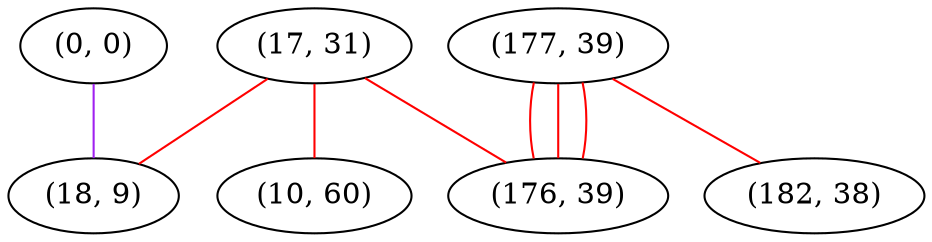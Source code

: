 graph "" {
"(0, 0)";
"(177, 39)";
"(17, 31)";
"(18, 9)";
"(182, 38)";
"(10, 60)";
"(176, 39)";
"(0, 0)" -- "(18, 9)"  [color=purple, key=0, weight=4];
"(177, 39)" -- "(176, 39)"  [color=red, key=0, weight=1];
"(177, 39)" -- "(176, 39)"  [color=red, key=1, weight=1];
"(177, 39)" -- "(176, 39)"  [color=red, key=2, weight=1];
"(177, 39)" -- "(182, 38)"  [color=red, key=0, weight=1];
"(17, 31)" -- "(18, 9)"  [color=red, key=0, weight=1];
"(17, 31)" -- "(10, 60)"  [color=red, key=0, weight=1];
"(17, 31)" -- "(176, 39)"  [color=red, key=0, weight=1];
}
